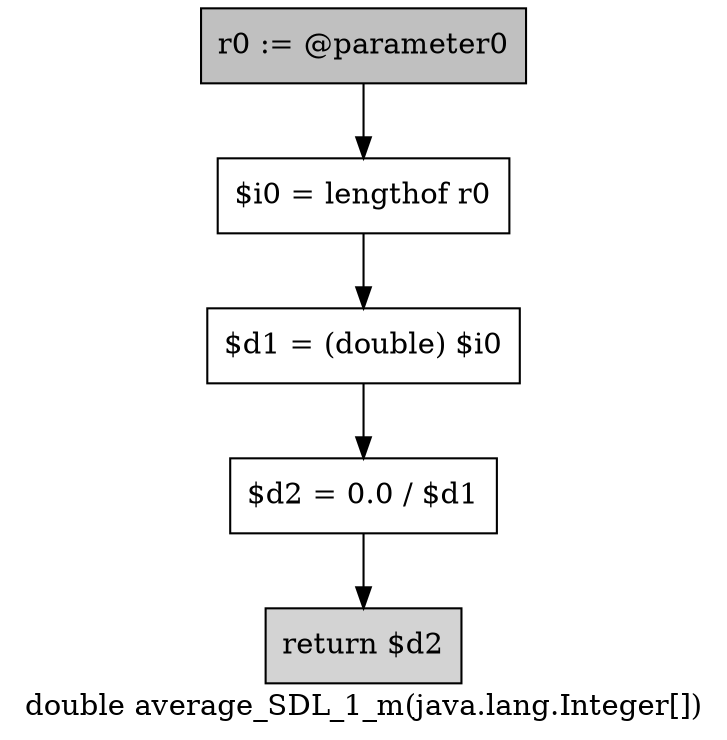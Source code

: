digraph "double average_SDL_1_m(java.lang.Integer[])" {
    label="double average_SDL_1_m(java.lang.Integer[])";
    node [shape=box];
    "0" [style=filled,fillcolor=gray,label="r0 := @parameter0",];
    "1" [label="$i0 = lengthof r0",];
    "0"->"1";
    "2" [label="$d1 = (double) $i0",];
    "1"->"2";
    "3" [label="$d2 = 0.0 / $d1",];
    "2"->"3";
    "4" [style=filled,fillcolor=lightgray,label="return $d2",];
    "3"->"4";
}
